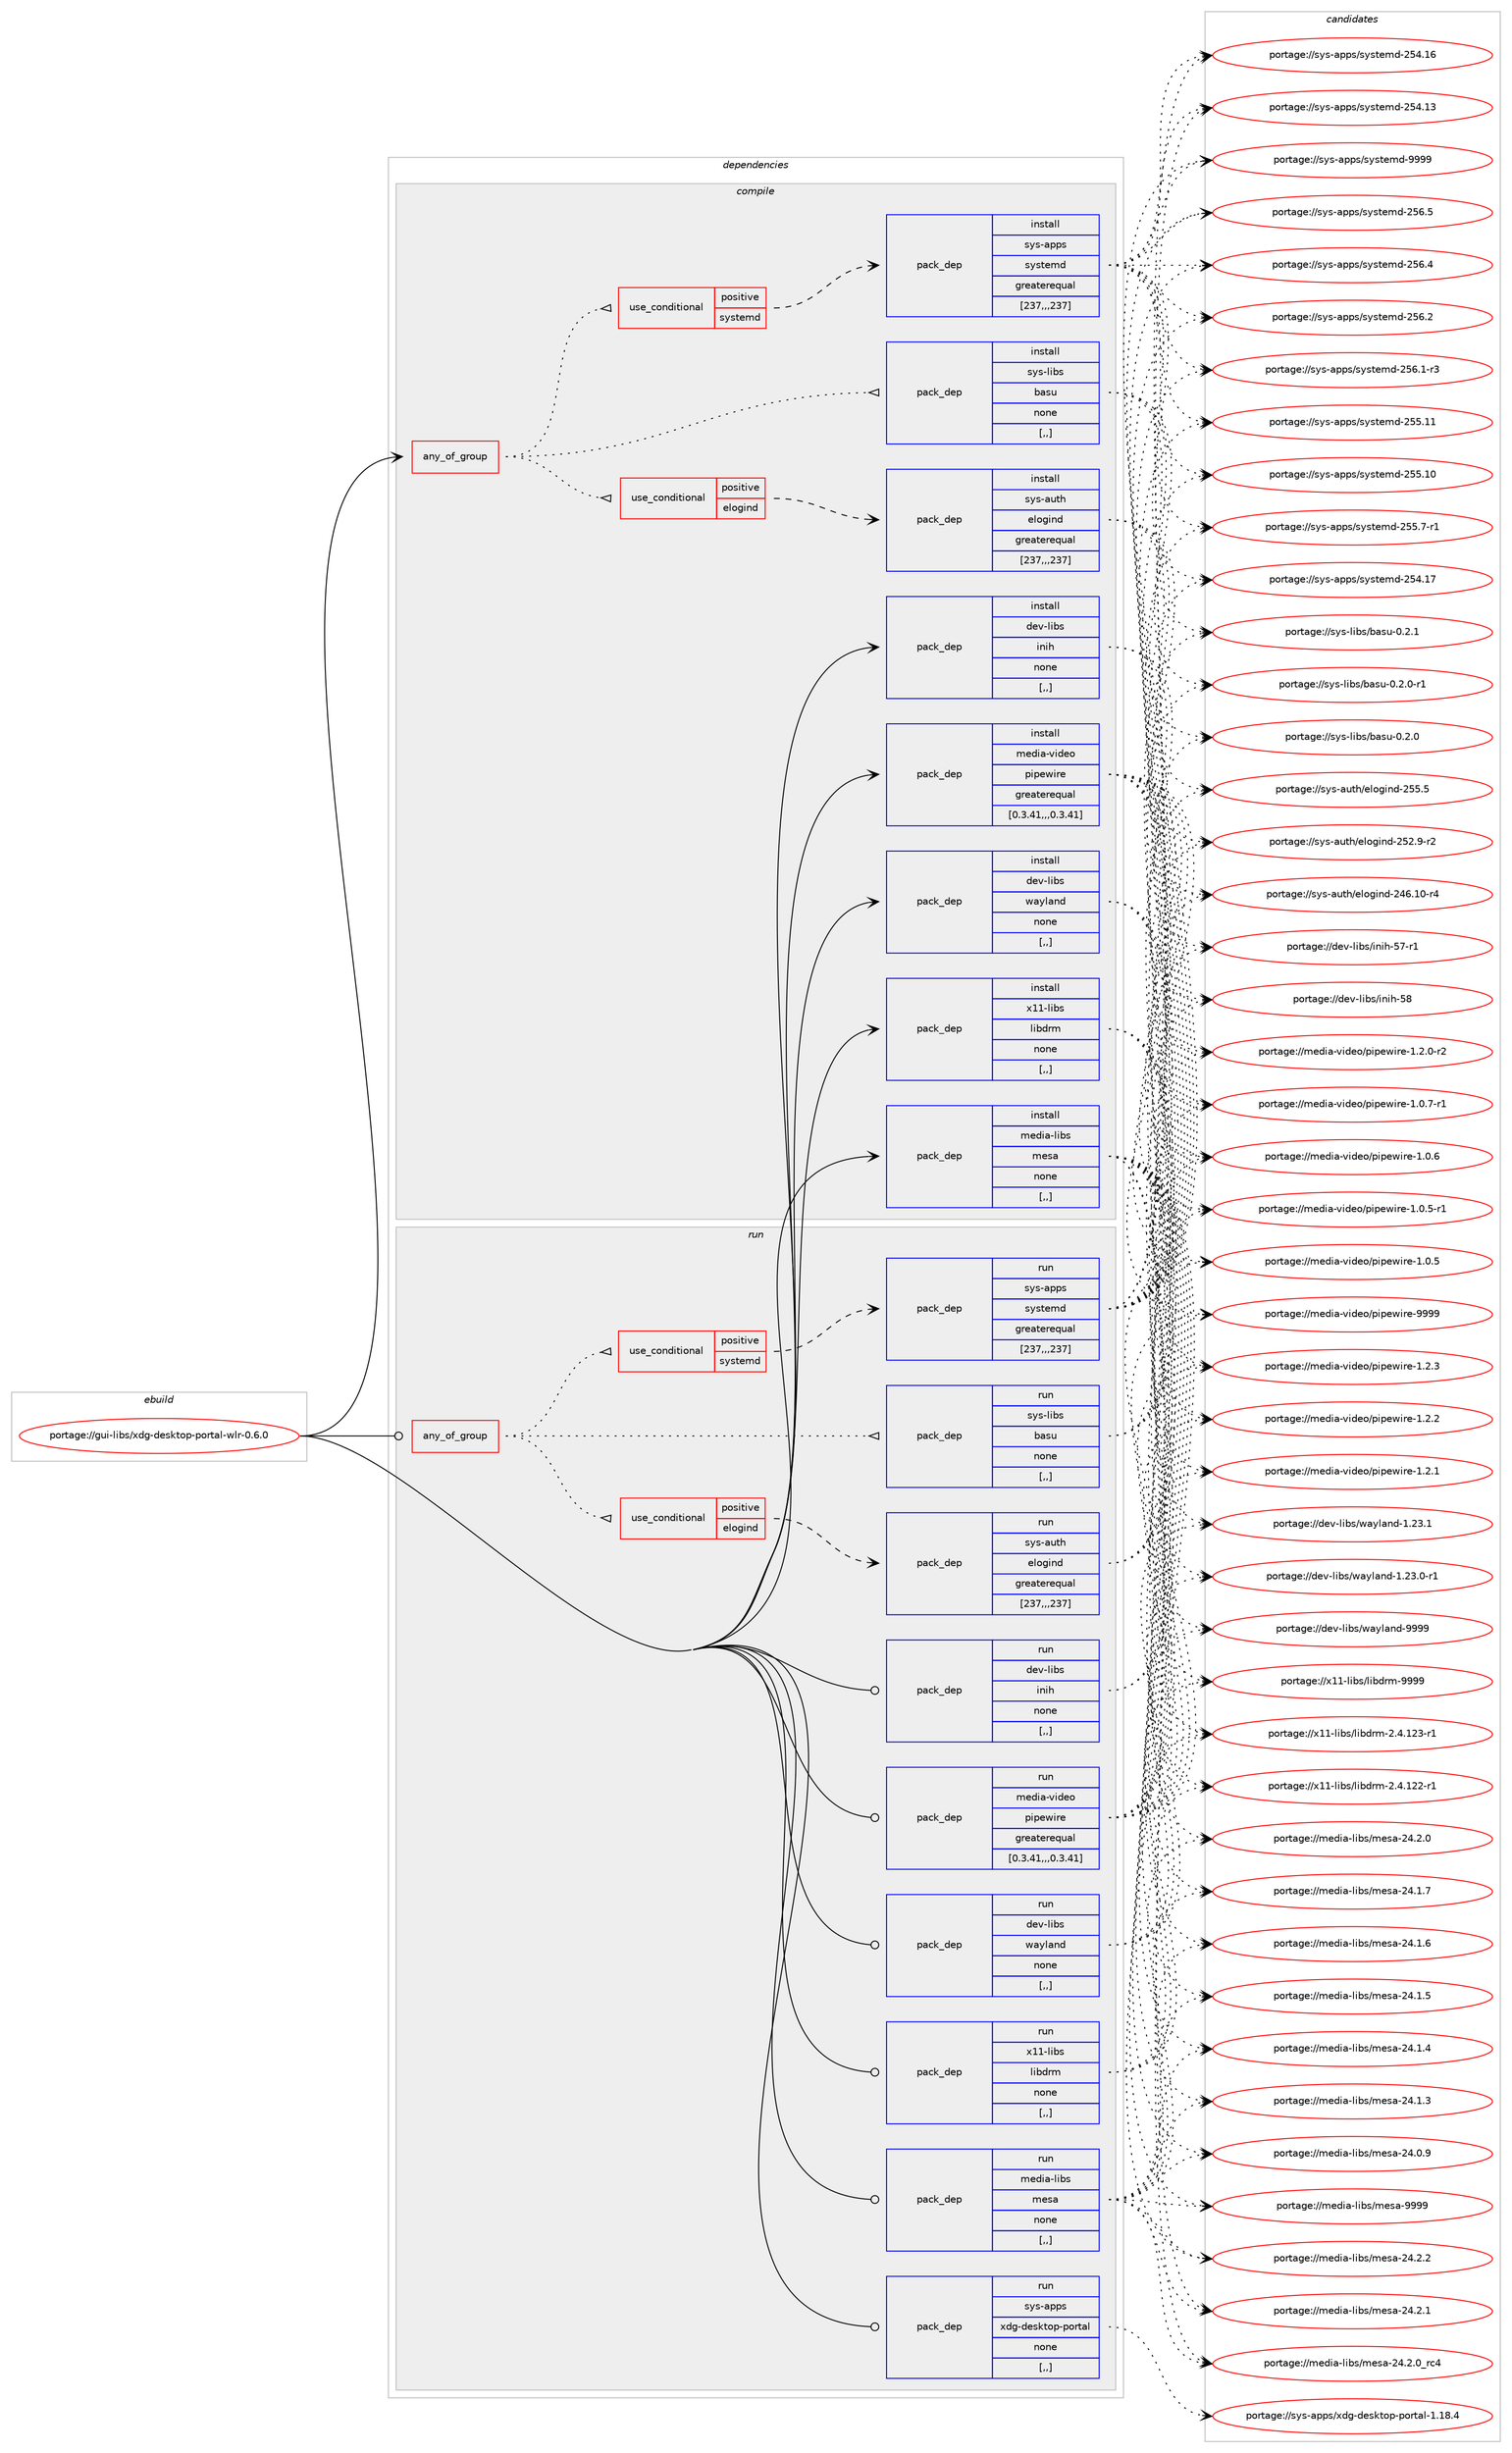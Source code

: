 digraph prolog {

# *************
# Graph options
# *************

newrank=true;
concentrate=true;
compound=true;
graph [rankdir=LR,fontname=Helvetica,fontsize=10,ranksep=1.5];#, ranksep=2.5, nodesep=0.2];
edge  [arrowhead=vee];
node  [fontname=Helvetica,fontsize=10];

# **********
# The ebuild
# **********

subgraph cluster_leftcol {
color=gray;
label=<<i>ebuild</i>>;
id [label="portage://gui-libs/xdg-desktop-portal-wlr-0.6.0", color=red, width=4, href="../gui-libs/xdg-desktop-portal-wlr-0.6.0.svg"];
}

# ****************
# The dependencies
# ****************

subgraph cluster_midcol {
color=gray;
label=<<i>dependencies</i>>;
subgraph cluster_compile {
fillcolor="#eeeeee";
style=filled;
label=<<i>compile</i>>;
subgraph any4777 {
dependency742287 [label=<<TABLE BORDER="0" CELLBORDER="1" CELLSPACING="0" CELLPADDING="4"><TR><TD CELLPADDING="10">any_of_group</TD></TR></TABLE>>, shape=none, color=red];subgraph cond198172 {
dependency742288 [label=<<TABLE BORDER="0" CELLBORDER="1" CELLSPACING="0" CELLPADDING="4"><TR><TD ROWSPAN="3" CELLPADDING="10">use_conditional</TD></TR><TR><TD>positive</TD></TR><TR><TD>systemd</TD></TR></TABLE>>, shape=none, color=red];
subgraph pack538947 {
dependency742289 [label=<<TABLE BORDER="0" CELLBORDER="1" CELLSPACING="0" CELLPADDING="4" WIDTH="220"><TR><TD ROWSPAN="6" CELLPADDING="30">pack_dep</TD></TR><TR><TD WIDTH="110">install</TD></TR><TR><TD>sys-apps</TD></TR><TR><TD>systemd</TD></TR><TR><TD>greaterequal</TD></TR><TR><TD>[237,,,237]</TD></TR></TABLE>>, shape=none, color=blue];
}
dependency742288:e -> dependency742289:w [weight=20,style="dashed",arrowhead="vee"];
}
dependency742287:e -> dependency742288:w [weight=20,style="dotted",arrowhead="oinv"];
subgraph cond198173 {
dependency742290 [label=<<TABLE BORDER="0" CELLBORDER="1" CELLSPACING="0" CELLPADDING="4"><TR><TD ROWSPAN="3" CELLPADDING="10">use_conditional</TD></TR><TR><TD>positive</TD></TR><TR><TD>elogind</TD></TR></TABLE>>, shape=none, color=red];
subgraph pack538948 {
dependency742291 [label=<<TABLE BORDER="0" CELLBORDER="1" CELLSPACING="0" CELLPADDING="4" WIDTH="220"><TR><TD ROWSPAN="6" CELLPADDING="30">pack_dep</TD></TR><TR><TD WIDTH="110">install</TD></TR><TR><TD>sys-auth</TD></TR><TR><TD>elogind</TD></TR><TR><TD>greaterequal</TD></TR><TR><TD>[237,,,237]</TD></TR></TABLE>>, shape=none, color=blue];
}
dependency742290:e -> dependency742291:w [weight=20,style="dashed",arrowhead="vee"];
}
dependency742287:e -> dependency742290:w [weight=20,style="dotted",arrowhead="oinv"];
subgraph pack538949 {
dependency742292 [label=<<TABLE BORDER="0" CELLBORDER="1" CELLSPACING="0" CELLPADDING="4" WIDTH="220"><TR><TD ROWSPAN="6" CELLPADDING="30">pack_dep</TD></TR><TR><TD WIDTH="110">install</TD></TR><TR><TD>sys-libs</TD></TR><TR><TD>basu</TD></TR><TR><TD>none</TD></TR><TR><TD>[,,]</TD></TR></TABLE>>, shape=none, color=blue];
}
dependency742287:e -> dependency742292:w [weight=20,style="dotted",arrowhead="oinv"];
}
id:e -> dependency742287:w [weight=20,style="solid",arrowhead="vee"];
subgraph pack538950 {
dependency742293 [label=<<TABLE BORDER="0" CELLBORDER="1" CELLSPACING="0" CELLPADDING="4" WIDTH="220"><TR><TD ROWSPAN="6" CELLPADDING="30">pack_dep</TD></TR><TR><TD WIDTH="110">install</TD></TR><TR><TD>dev-libs</TD></TR><TR><TD>inih</TD></TR><TR><TD>none</TD></TR><TR><TD>[,,]</TD></TR></TABLE>>, shape=none, color=blue];
}
id:e -> dependency742293:w [weight=20,style="solid",arrowhead="vee"];
subgraph pack538951 {
dependency742294 [label=<<TABLE BORDER="0" CELLBORDER="1" CELLSPACING="0" CELLPADDING="4" WIDTH="220"><TR><TD ROWSPAN="6" CELLPADDING="30">pack_dep</TD></TR><TR><TD WIDTH="110">install</TD></TR><TR><TD>dev-libs</TD></TR><TR><TD>wayland</TD></TR><TR><TD>none</TD></TR><TR><TD>[,,]</TD></TR></TABLE>>, shape=none, color=blue];
}
id:e -> dependency742294:w [weight=20,style="solid",arrowhead="vee"];
subgraph pack538952 {
dependency742295 [label=<<TABLE BORDER="0" CELLBORDER="1" CELLSPACING="0" CELLPADDING="4" WIDTH="220"><TR><TD ROWSPAN="6" CELLPADDING="30">pack_dep</TD></TR><TR><TD WIDTH="110">install</TD></TR><TR><TD>media-libs</TD></TR><TR><TD>mesa</TD></TR><TR><TD>none</TD></TR><TR><TD>[,,]</TD></TR></TABLE>>, shape=none, color=blue];
}
id:e -> dependency742295:w [weight=20,style="solid",arrowhead="vee"];
subgraph pack538953 {
dependency742296 [label=<<TABLE BORDER="0" CELLBORDER="1" CELLSPACING="0" CELLPADDING="4" WIDTH="220"><TR><TD ROWSPAN="6" CELLPADDING="30">pack_dep</TD></TR><TR><TD WIDTH="110">install</TD></TR><TR><TD>media-video</TD></TR><TR><TD>pipewire</TD></TR><TR><TD>greaterequal</TD></TR><TR><TD>[0.3.41,,,0.3.41]</TD></TR></TABLE>>, shape=none, color=blue];
}
id:e -> dependency742296:w [weight=20,style="solid",arrowhead="vee"];
subgraph pack538954 {
dependency742297 [label=<<TABLE BORDER="0" CELLBORDER="1" CELLSPACING="0" CELLPADDING="4" WIDTH="220"><TR><TD ROWSPAN="6" CELLPADDING="30">pack_dep</TD></TR><TR><TD WIDTH="110">install</TD></TR><TR><TD>x11-libs</TD></TR><TR><TD>libdrm</TD></TR><TR><TD>none</TD></TR><TR><TD>[,,]</TD></TR></TABLE>>, shape=none, color=blue];
}
id:e -> dependency742297:w [weight=20,style="solid",arrowhead="vee"];
}
subgraph cluster_compileandrun {
fillcolor="#eeeeee";
style=filled;
label=<<i>compile and run</i>>;
}
subgraph cluster_run {
fillcolor="#eeeeee";
style=filled;
label=<<i>run</i>>;
subgraph any4778 {
dependency742298 [label=<<TABLE BORDER="0" CELLBORDER="1" CELLSPACING="0" CELLPADDING="4"><TR><TD CELLPADDING="10">any_of_group</TD></TR></TABLE>>, shape=none, color=red];subgraph cond198174 {
dependency742299 [label=<<TABLE BORDER="0" CELLBORDER="1" CELLSPACING="0" CELLPADDING="4"><TR><TD ROWSPAN="3" CELLPADDING="10">use_conditional</TD></TR><TR><TD>positive</TD></TR><TR><TD>systemd</TD></TR></TABLE>>, shape=none, color=red];
subgraph pack538955 {
dependency742300 [label=<<TABLE BORDER="0" CELLBORDER="1" CELLSPACING="0" CELLPADDING="4" WIDTH="220"><TR><TD ROWSPAN="6" CELLPADDING="30">pack_dep</TD></TR><TR><TD WIDTH="110">run</TD></TR><TR><TD>sys-apps</TD></TR><TR><TD>systemd</TD></TR><TR><TD>greaterequal</TD></TR><TR><TD>[237,,,237]</TD></TR></TABLE>>, shape=none, color=blue];
}
dependency742299:e -> dependency742300:w [weight=20,style="dashed",arrowhead="vee"];
}
dependency742298:e -> dependency742299:w [weight=20,style="dotted",arrowhead="oinv"];
subgraph cond198175 {
dependency742301 [label=<<TABLE BORDER="0" CELLBORDER="1" CELLSPACING="0" CELLPADDING="4"><TR><TD ROWSPAN="3" CELLPADDING="10">use_conditional</TD></TR><TR><TD>positive</TD></TR><TR><TD>elogind</TD></TR></TABLE>>, shape=none, color=red];
subgraph pack538956 {
dependency742302 [label=<<TABLE BORDER="0" CELLBORDER="1" CELLSPACING="0" CELLPADDING="4" WIDTH="220"><TR><TD ROWSPAN="6" CELLPADDING="30">pack_dep</TD></TR><TR><TD WIDTH="110">run</TD></TR><TR><TD>sys-auth</TD></TR><TR><TD>elogind</TD></TR><TR><TD>greaterequal</TD></TR><TR><TD>[237,,,237]</TD></TR></TABLE>>, shape=none, color=blue];
}
dependency742301:e -> dependency742302:w [weight=20,style="dashed",arrowhead="vee"];
}
dependency742298:e -> dependency742301:w [weight=20,style="dotted",arrowhead="oinv"];
subgraph pack538957 {
dependency742303 [label=<<TABLE BORDER="0" CELLBORDER="1" CELLSPACING="0" CELLPADDING="4" WIDTH="220"><TR><TD ROWSPAN="6" CELLPADDING="30">pack_dep</TD></TR><TR><TD WIDTH="110">run</TD></TR><TR><TD>sys-libs</TD></TR><TR><TD>basu</TD></TR><TR><TD>none</TD></TR><TR><TD>[,,]</TD></TR></TABLE>>, shape=none, color=blue];
}
dependency742298:e -> dependency742303:w [weight=20,style="dotted",arrowhead="oinv"];
}
id:e -> dependency742298:w [weight=20,style="solid",arrowhead="odot"];
subgraph pack538958 {
dependency742304 [label=<<TABLE BORDER="0" CELLBORDER="1" CELLSPACING="0" CELLPADDING="4" WIDTH="220"><TR><TD ROWSPAN="6" CELLPADDING="30">pack_dep</TD></TR><TR><TD WIDTH="110">run</TD></TR><TR><TD>dev-libs</TD></TR><TR><TD>inih</TD></TR><TR><TD>none</TD></TR><TR><TD>[,,]</TD></TR></TABLE>>, shape=none, color=blue];
}
id:e -> dependency742304:w [weight=20,style="solid",arrowhead="odot"];
subgraph pack538959 {
dependency742305 [label=<<TABLE BORDER="0" CELLBORDER="1" CELLSPACING="0" CELLPADDING="4" WIDTH="220"><TR><TD ROWSPAN="6" CELLPADDING="30">pack_dep</TD></TR><TR><TD WIDTH="110">run</TD></TR><TR><TD>dev-libs</TD></TR><TR><TD>wayland</TD></TR><TR><TD>none</TD></TR><TR><TD>[,,]</TD></TR></TABLE>>, shape=none, color=blue];
}
id:e -> dependency742305:w [weight=20,style="solid",arrowhead="odot"];
subgraph pack538960 {
dependency742306 [label=<<TABLE BORDER="0" CELLBORDER="1" CELLSPACING="0" CELLPADDING="4" WIDTH="220"><TR><TD ROWSPAN="6" CELLPADDING="30">pack_dep</TD></TR><TR><TD WIDTH="110">run</TD></TR><TR><TD>media-libs</TD></TR><TR><TD>mesa</TD></TR><TR><TD>none</TD></TR><TR><TD>[,,]</TD></TR></TABLE>>, shape=none, color=blue];
}
id:e -> dependency742306:w [weight=20,style="solid",arrowhead="odot"];
subgraph pack538961 {
dependency742307 [label=<<TABLE BORDER="0" CELLBORDER="1" CELLSPACING="0" CELLPADDING="4" WIDTH="220"><TR><TD ROWSPAN="6" CELLPADDING="30">pack_dep</TD></TR><TR><TD WIDTH="110">run</TD></TR><TR><TD>media-video</TD></TR><TR><TD>pipewire</TD></TR><TR><TD>greaterequal</TD></TR><TR><TD>[0.3.41,,,0.3.41]</TD></TR></TABLE>>, shape=none, color=blue];
}
id:e -> dependency742307:w [weight=20,style="solid",arrowhead="odot"];
subgraph pack538962 {
dependency742308 [label=<<TABLE BORDER="0" CELLBORDER="1" CELLSPACING="0" CELLPADDING="4" WIDTH="220"><TR><TD ROWSPAN="6" CELLPADDING="30">pack_dep</TD></TR><TR><TD WIDTH="110">run</TD></TR><TR><TD>sys-apps</TD></TR><TR><TD>xdg-desktop-portal</TD></TR><TR><TD>none</TD></TR><TR><TD>[,,]</TD></TR></TABLE>>, shape=none, color=blue];
}
id:e -> dependency742308:w [weight=20,style="solid",arrowhead="odot"];
subgraph pack538963 {
dependency742309 [label=<<TABLE BORDER="0" CELLBORDER="1" CELLSPACING="0" CELLPADDING="4" WIDTH="220"><TR><TD ROWSPAN="6" CELLPADDING="30">pack_dep</TD></TR><TR><TD WIDTH="110">run</TD></TR><TR><TD>x11-libs</TD></TR><TR><TD>libdrm</TD></TR><TR><TD>none</TD></TR><TR><TD>[,,]</TD></TR></TABLE>>, shape=none, color=blue];
}
id:e -> dependency742309:w [weight=20,style="solid",arrowhead="odot"];
}
}

# **************
# The candidates
# **************

subgraph cluster_choices {
rank=same;
color=gray;
label=<<i>candidates</i>>;

subgraph choice538947 {
color=black;
nodesep=1;
choice1151211154597112112115471151211151161011091004557575757 [label="portage://sys-apps/systemd-9999", color=red, width=4,href="../sys-apps/systemd-9999.svg"];
choice115121115459711211211547115121115116101109100455053544653 [label="portage://sys-apps/systemd-256.5", color=red, width=4,href="../sys-apps/systemd-256.5.svg"];
choice115121115459711211211547115121115116101109100455053544652 [label="portage://sys-apps/systemd-256.4", color=red, width=4,href="../sys-apps/systemd-256.4.svg"];
choice115121115459711211211547115121115116101109100455053544650 [label="portage://sys-apps/systemd-256.2", color=red, width=4,href="../sys-apps/systemd-256.2.svg"];
choice1151211154597112112115471151211151161011091004550535446494511451 [label="portage://sys-apps/systemd-256.1-r3", color=red, width=4,href="../sys-apps/systemd-256.1-r3.svg"];
choice11512111545971121121154711512111511610110910045505353464949 [label="portage://sys-apps/systemd-255.11", color=red, width=4,href="../sys-apps/systemd-255.11.svg"];
choice11512111545971121121154711512111511610110910045505353464948 [label="portage://sys-apps/systemd-255.10", color=red, width=4,href="../sys-apps/systemd-255.10.svg"];
choice1151211154597112112115471151211151161011091004550535346554511449 [label="portage://sys-apps/systemd-255.7-r1", color=red, width=4,href="../sys-apps/systemd-255.7-r1.svg"];
choice11512111545971121121154711512111511610110910045505352464955 [label="portage://sys-apps/systemd-254.17", color=red, width=4,href="../sys-apps/systemd-254.17.svg"];
choice11512111545971121121154711512111511610110910045505352464954 [label="portage://sys-apps/systemd-254.16", color=red, width=4,href="../sys-apps/systemd-254.16.svg"];
choice11512111545971121121154711512111511610110910045505352464951 [label="portage://sys-apps/systemd-254.13", color=red, width=4,href="../sys-apps/systemd-254.13.svg"];
dependency742289:e -> choice1151211154597112112115471151211151161011091004557575757:w [style=dotted,weight="100"];
dependency742289:e -> choice115121115459711211211547115121115116101109100455053544653:w [style=dotted,weight="100"];
dependency742289:e -> choice115121115459711211211547115121115116101109100455053544652:w [style=dotted,weight="100"];
dependency742289:e -> choice115121115459711211211547115121115116101109100455053544650:w [style=dotted,weight="100"];
dependency742289:e -> choice1151211154597112112115471151211151161011091004550535446494511451:w [style=dotted,weight="100"];
dependency742289:e -> choice11512111545971121121154711512111511610110910045505353464949:w [style=dotted,weight="100"];
dependency742289:e -> choice11512111545971121121154711512111511610110910045505353464948:w [style=dotted,weight="100"];
dependency742289:e -> choice1151211154597112112115471151211151161011091004550535346554511449:w [style=dotted,weight="100"];
dependency742289:e -> choice11512111545971121121154711512111511610110910045505352464955:w [style=dotted,weight="100"];
dependency742289:e -> choice11512111545971121121154711512111511610110910045505352464954:w [style=dotted,weight="100"];
dependency742289:e -> choice11512111545971121121154711512111511610110910045505352464951:w [style=dotted,weight="100"];
}
subgraph choice538948 {
color=black;
nodesep=1;
choice115121115459711711610447101108111103105110100455053534653 [label="portage://sys-auth/elogind-255.5", color=red, width=4,href="../sys-auth/elogind-255.5.svg"];
choice1151211154597117116104471011081111031051101004550535046574511450 [label="portage://sys-auth/elogind-252.9-r2", color=red, width=4,href="../sys-auth/elogind-252.9-r2.svg"];
choice115121115459711711610447101108111103105110100455052544649484511452 [label="portage://sys-auth/elogind-246.10-r4", color=red, width=4,href="../sys-auth/elogind-246.10-r4.svg"];
dependency742291:e -> choice115121115459711711610447101108111103105110100455053534653:w [style=dotted,weight="100"];
dependency742291:e -> choice1151211154597117116104471011081111031051101004550535046574511450:w [style=dotted,weight="100"];
dependency742291:e -> choice115121115459711711610447101108111103105110100455052544649484511452:w [style=dotted,weight="100"];
}
subgraph choice538949 {
color=black;
nodesep=1;
choice1151211154510810598115479897115117454846504649 [label="portage://sys-libs/basu-0.2.1", color=red, width=4,href="../sys-libs/basu-0.2.1.svg"];
choice11512111545108105981154798971151174548465046484511449 [label="portage://sys-libs/basu-0.2.0-r1", color=red, width=4,href="../sys-libs/basu-0.2.0-r1.svg"];
choice1151211154510810598115479897115117454846504648 [label="portage://sys-libs/basu-0.2.0", color=red, width=4,href="../sys-libs/basu-0.2.0.svg"];
dependency742292:e -> choice1151211154510810598115479897115117454846504649:w [style=dotted,weight="100"];
dependency742292:e -> choice11512111545108105981154798971151174548465046484511449:w [style=dotted,weight="100"];
dependency742292:e -> choice1151211154510810598115479897115117454846504648:w [style=dotted,weight="100"];
}
subgraph choice538950 {
color=black;
nodesep=1;
choice100101118451081059811547105110105104455356 [label="portage://dev-libs/inih-58", color=red, width=4,href="../dev-libs/inih-58.svg"];
choice1001011184510810598115471051101051044553554511449 [label="portage://dev-libs/inih-57-r1", color=red, width=4,href="../dev-libs/inih-57-r1.svg"];
dependency742293:e -> choice100101118451081059811547105110105104455356:w [style=dotted,weight="100"];
dependency742293:e -> choice1001011184510810598115471051101051044553554511449:w [style=dotted,weight="100"];
}
subgraph choice538951 {
color=black;
nodesep=1;
choice10010111845108105981154711997121108971101004557575757 [label="portage://dev-libs/wayland-9999", color=red, width=4,href="../dev-libs/wayland-9999.svg"];
choice100101118451081059811547119971211089711010045494650514649 [label="portage://dev-libs/wayland-1.23.1", color=red, width=4,href="../dev-libs/wayland-1.23.1.svg"];
choice1001011184510810598115471199712110897110100454946505146484511449 [label="portage://dev-libs/wayland-1.23.0-r1", color=red, width=4,href="../dev-libs/wayland-1.23.0-r1.svg"];
dependency742294:e -> choice10010111845108105981154711997121108971101004557575757:w [style=dotted,weight="100"];
dependency742294:e -> choice100101118451081059811547119971211089711010045494650514649:w [style=dotted,weight="100"];
dependency742294:e -> choice1001011184510810598115471199712110897110100454946505146484511449:w [style=dotted,weight="100"];
}
subgraph choice538952 {
color=black;
nodesep=1;
choice10910110010597451081059811547109101115974557575757 [label="portage://media-libs/mesa-9999", color=red, width=4,href="../media-libs/mesa-9999.svg"];
choice109101100105974510810598115471091011159745505246504650 [label="portage://media-libs/mesa-24.2.2", color=red, width=4,href="../media-libs/mesa-24.2.2.svg"];
choice109101100105974510810598115471091011159745505246504649 [label="portage://media-libs/mesa-24.2.1", color=red, width=4,href="../media-libs/mesa-24.2.1.svg"];
choice109101100105974510810598115471091011159745505246504648951149952 [label="portage://media-libs/mesa-24.2.0_rc4", color=red, width=4,href="../media-libs/mesa-24.2.0_rc4.svg"];
choice109101100105974510810598115471091011159745505246504648 [label="portage://media-libs/mesa-24.2.0", color=red, width=4,href="../media-libs/mesa-24.2.0.svg"];
choice109101100105974510810598115471091011159745505246494655 [label="portage://media-libs/mesa-24.1.7", color=red, width=4,href="../media-libs/mesa-24.1.7.svg"];
choice109101100105974510810598115471091011159745505246494654 [label="portage://media-libs/mesa-24.1.6", color=red, width=4,href="../media-libs/mesa-24.1.6.svg"];
choice109101100105974510810598115471091011159745505246494653 [label="portage://media-libs/mesa-24.1.5", color=red, width=4,href="../media-libs/mesa-24.1.5.svg"];
choice109101100105974510810598115471091011159745505246494652 [label="portage://media-libs/mesa-24.1.4", color=red, width=4,href="../media-libs/mesa-24.1.4.svg"];
choice109101100105974510810598115471091011159745505246494651 [label="portage://media-libs/mesa-24.1.3", color=red, width=4,href="../media-libs/mesa-24.1.3.svg"];
choice109101100105974510810598115471091011159745505246484657 [label="portage://media-libs/mesa-24.0.9", color=red, width=4,href="../media-libs/mesa-24.0.9.svg"];
dependency742295:e -> choice10910110010597451081059811547109101115974557575757:w [style=dotted,weight="100"];
dependency742295:e -> choice109101100105974510810598115471091011159745505246504650:w [style=dotted,weight="100"];
dependency742295:e -> choice109101100105974510810598115471091011159745505246504649:w [style=dotted,weight="100"];
dependency742295:e -> choice109101100105974510810598115471091011159745505246504648951149952:w [style=dotted,weight="100"];
dependency742295:e -> choice109101100105974510810598115471091011159745505246504648:w [style=dotted,weight="100"];
dependency742295:e -> choice109101100105974510810598115471091011159745505246494655:w [style=dotted,weight="100"];
dependency742295:e -> choice109101100105974510810598115471091011159745505246494654:w [style=dotted,weight="100"];
dependency742295:e -> choice109101100105974510810598115471091011159745505246494653:w [style=dotted,weight="100"];
dependency742295:e -> choice109101100105974510810598115471091011159745505246494652:w [style=dotted,weight="100"];
dependency742295:e -> choice109101100105974510810598115471091011159745505246494651:w [style=dotted,weight="100"];
dependency742295:e -> choice109101100105974510810598115471091011159745505246484657:w [style=dotted,weight="100"];
}
subgraph choice538953 {
color=black;
nodesep=1;
choice1091011001059745118105100101111471121051121011191051141014557575757 [label="portage://media-video/pipewire-9999", color=red, width=4,href="../media-video/pipewire-9999.svg"];
choice109101100105974511810510010111147112105112101119105114101454946504651 [label="portage://media-video/pipewire-1.2.3", color=red, width=4,href="../media-video/pipewire-1.2.3.svg"];
choice109101100105974511810510010111147112105112101119105114101454946504650 [label="portage://media-video/pipewire-1.2.2", color=red, width=4,href="../media-video/pipewire-1.2.2.svg"];
choice109101100105974511810510010111147112105112101119105114101454946504649 [label="portage://media-video/pipewire-1.2.1", color=red, width=4,href="../media-video/pipewire-1.2.1.svg"];
choice1091011001059745118105100101111471121051121011191051141014549465046484511450 [label="portage://media-video/pipewire-1.2.0-r2", color=red, width=4,href="../media-video/pipewire-1.2.0-r2.svg"];
choice1091011001059745118105100101111471121051121011191051141014549464846554511449 [label="portage://media-video/pipewire-1.0.7-r1", color=red, width=4,href="../media-video/pipewire-1.0.7-r1.svg"];
choice109101100105974511810510010111147112105112101119105114101454946484654 [label="portage://media-video/pipewire-1.0.6", color=red, width=4,href="../media-video/pipewire-1.0.6.svg"];
choice1091011001059745118105100101111471121051121011191051141014549464846534511449 [label="portage://media-video/pipewire-1.0.5-r1", color=red, width=4,href="../media-video/pipewire-1.0.5-r1.svg"];
choice109101100105974511810510010111147112105112101119105114101454946484653 [label="portage://media-video/pipewire-1.0.5", color=red, width=4,href="../media-video/pipewire-1.0.5.svg"];
dependency742296:e -> choice1091011001059745118105100101111471121051121011191051141014557575757:w [style=dotted,weight="100"];
dependency742296:e -> choice109101100105974511810510010111147112105112101119105114101454946504651:w [style=dotted,weight="100"];
dependency742296:e -> choice109101100105974511810510010111147112105112101119105114101454946504650:w [style=dotted,weight="100"];
dependency742296:e -> choice109101100105974511810510010111147112105112101119105114101454946504649:w [style=dotted,weight="100"];
dependency742296:e -> choice1091011001059745118105100101111471121051121011191051141014549465046484511450:w [style=dotted,weight="100"];
dependency742296:e -> choice1091011001059745118105100101111471121051121011191051141014549464846554511449:w [style=dotted,weight="100"];
dependency742296:e -> choice109101100105974511810510010111147112105112101119105114101454946484654:w [style=dotted,weight="100"];
dependency742296:e -> choice1091011001059745118105100101111471121051121011191051141014549464846534511449:w [style=dotted,weight="100"];
dependency742296:e -> choice109101100105974511810510010111147112105112101119105114101454946484653:w [style=dotted,weight="100"];
}
subgraph choice538954 {
color=black;
nodesep=1;
choice1204949451081059811547108105981001141094557575757 [label="portage://x11-libs/libdrm-9999", color=red, width=4,href="../x11-libs/libdrm-9999.svg"];
choice12049494510810598115471081059810011410945504652464950514511449 [label="portage://x11-libs/libdrm-2.4.123-r1", color=red, width=4,href="../x11-libs/libdrm-2.4.123-r1.svg"];
choice12049494510810598115471081059810011410945504652464950504511449 [label="portage://x11-libs/libdrm-2.4.122-r1", color=red, width=4,href="../x11-libs/libdrm-2.4.122-r1.svg"];
dependency742297:e -> choice1204949451081059811547108105981001141094557575757:w [style=dotted,weight="100"];
dependency742297:e -> choice12049494510810598115471081059810011410945504652464950514511449:w [style=dotted,weight="100"];
dependency742297:e -> choice12049494510810598115471081059810011410945504652464950504511449:w [style=dotted,weight="100"];
}
subgraph choice538955 {
color=black;
nodesep=1;
choice1151211154597112112115471151211151161011091004557575757 [label="portage://sys-apps/systemd-9999", color=red, width=4,href="../sys-apps/systemd-9999.svg"];
choice115121115459711211211547115121115116101109100455053544653 [label="portage://sys-apps/systemd-256.5", color=red, width=4,href="../sys-apps/systemd-256.5.svg"];
choice115121115459711211211547115121115116101109100455053544652 [label="portage://sys-apps/systemd-256.4", color=red, width=4,href="../sys-apps/systemd-256.4.svg"];
choice115121115459711211211547115121115116101109100455053544650 [label="portage://sys-apps/systemd-256.2", color=red, width=4,href="../sys-apps/systemd-256.2.svg"];
choice1151211154597112112115471151211151161011091004550535446494511451 [label="portage://sys-apps/systemd-256.1-r3", color=red, width=4,href="../sys-apps/systemd-256.1-r3.svg"];
choice11512111545971121121154711512111511610110910045505353464949 [label="portage://sys-apps/systemd-255.11", color=red, width=4,href="../sys-apps/systemd-255.11.svg"];
choice11512111545971121121154711512111511610110910045505353464948 [label="portage://sys-apps/systemd-255.10", color=red, width=4,href="../sys-apps/systemd-255.10.svg"];
choice1151211154597112112115471151211151161011091004550535346554511449 [label="portage://sys-apps/systemd-255.7-r1", color=red, width=4,href="../sys-apps/systemd-255.7-r1.svg"];
choice11512111545971121121154711512111511610110910045505352464955 [label="portage://sys-apps/systemd-254.17", color=red, width=4,href="../sys-apps/systemd-254.17.svg"];
choice11512111545971121121154711512111511610110910045505352464954 [label="portage://sys-apps/systemd-254.16", color=red, width=4,href="../sys-apps/systemd-254.16.svg"];
choice11512111545971121121154711512111511610110910045505352464951 [label="portage://sys-apps/systemd-254.13", color=red, width=4,href="../sys-apps/systemd-254.13.svg"];
dependency742300:e -> choice1151211154597112112115471151211151161011091004557575757:w [style=dotted,weight="100"];
dependency742300:e -> choice115121115459711211211547115121115116101109100455053544653:w [style=dotted,weight="100"];
dependency742300:e -> choice115121115459711211211547115121115116101109100455053544652:w [style=dotted,weight="100"];
dependency742300:e -> choice115121115459711211211547115121115116101109100455053544650:w [style=dotted,weight="100"];
dependency742300:e -> choice1151211154597112112115471151211151161011091004550535446494511451:w [style=dotted,weight="100"];
dependency742300:e -> choice11512111545971121121154711512111511610110910045505353464949:w [style=dotted,weight="100"];
dependency742300:e -> choice11512111545971121121154711512111511610110910045505353464948:w [style=dotted,weight="100"];
dependency742300:e -> choice1151211154597112112115471151211151161011091004550535346554511449:w [style=dotted,weight="100"];
dependency742300:e -> choice11512111545971121121154711512111511610110910045505352464955:w [style=dotted,weight="100"];
dependency742300:e -> choice11512111545971121121154711512111511610110910045505352464954:w [style=dotted,weight="100"];
dependency742300:e -> choice11512111545971121121154711512111511610110910045505352464951:w [style=dotted,weight="100"];
}
subgraph choice538956 {
color=black;
nodesep=1;
choice115121115459711711610447101108111103105110100455053534653 [label="portage://sys-auth/elogind-255.5", color=red, width=4,href="../sys-auth/elogind-255.5.svg"];
choice1151211154597117116104471011081111031051101004550535046574511450 [label="portage://sys-auth/elogind-252.9-r2", color=red, width=4,href="../sys-auth/elogind-252.9-r2.svg"];
choice115121115459711711610447101108111103105110100455052544649484511452 [label="portage://sys-auth/elogind-246.10-r4", color=red, width=4,href="../sys-auth/elogind-246.10-r4.svg"];
dependency742302:e -> choice115121115459711711610447101108111103105110100455053534653:w [style=dotted,weight="100"];
dependency742302:e -> choice1151211154597117116104471011081111031051101004550535046574511450:w [style=dotted,weight="100"];
dependency742302:e -> choice115121115459711711610447101108111103105110100455052544649484511452:w [style=dotted,weight="100"];
}
subgraph choice538957 {
color=black;
nodesep=1;
choice1151211154510810598115479897115117454846504649 [label="portage://sys-libs/basu-0.2.1", color=red, width=4,href="../sys-libs/basu-0.2.1.svg"];
choice11512111545108105981154798971151174548465046484511449 [label="portage://sys-libs/basu-0.2.0-r1", color=red, width=4,href="../sys-libs/basu-0.2.0-r1.svg"];
choice1151211154510810598115479897115117454846504648 [label="portage://sys-libs/basu-0.2.0", color=red, width=4,href="../sys-libs/basu-0.2.0.svg"];
dependency742303:e -> choice1151211154510810598115479897115117454846504649:w [style=dotted,weight="100"];
dependency742303:e -> choice11512111545108105981154798971151174548465046484511449:w [style=dotted,weight="100"];
dependency742303:e -> choice1151211154510810598115479897115117454846504648:w [style=dotted,weight="100"];
}
subgraph choice538958 {
color=black;
nodesep=1;
choice100101118451081059811547105110105104455356 [label="portage://dev-libs/inih-58", color=red, width=4,href="../dev-libs/inih-58.svg"];
choice1001011184510810598115471051101051044553554511449 [label="portage://dev-libs/inih-57-r1", color=red, width=4,href="../dev-libs/inih-57-r1.svg"];
dependency742304:e -> choice100101118451081059811547105110105104455356:w [style=dotted,weight="100"];
dependency742304:e -> choice1001011184510810598115471051101051044553554511449:w [style=dotted,weight="100"];
}
subgraph choice538959 {
color=black;
nodesep=1;
choice10010111845108105981154711997121108971101004557575757 [label="portage://dev-libs/wayland-9999", color=red, width=4,href="../dev-libs/wayland-9999.svg"];
choice100101118451081059811547119971211089711010045494650514649 [label="portage://dev-libs/wayland-1.23.1", color=red, width=4,href="../dev-libs/wayland-1.23.1.svg"];
choice1001011184510810598115471199712110897110100454946505146484511449 [label="portage://dev-libs/wayland-1.23.0-r1", color=red, width=4,href="../dev-libs/wayland-1.23.0-r1.svg"];
dependency742305:e -> choice10010111845108105981154711997121108971101004557575757:w [style=dotted,weight="100"];
dependency742305:e -> choice100101118451081059811547119971211089711010045494650514649:w [style=dotted,weight="100"];
dependency742305:e -> choice1001011184510810598115471199712110897110100454946505146484511449:w [style=dotted,weight="100"];
}
subgraph choice538960 {
color=black;
nodesep=1;
choice10910110010597451081059811547109101115974557575757 [label="portage://media-libs/mesa-9999", color=red, width=4,href="../media-libs/mesa-9999.svg"];
choice109101100105974510810598115471091011159745505246504650 [label="portage://media-libs/mesa-24.2.2", color=red, width=4,href="../media-libs/mesa-24.2.2.svg"];
choice109101100105974510810598115471091011159745505246504649 [label="portage://media-libs/mesa-24.2.1", color=red, width=4,href="../media-libs/mesa-24.2.1.svg"];
choice109101100105974510810598115471091011159745505246504648951149952 [label="portage://media-libs/mesa-24.2.0_rc4", color=red, width=4,href="../media-libs/mesa-24.2.0_rc4.svg"];
choice109101100105974510810598115471091011159745505246504648 [label="portage://media-libs/mesa-24.2.0", color=red, width=4,href="../media-libs/mesa-24.2.0.svg"];
choice109101100105974510810598115471091011159745505246494655 [label="portage://media-libs/mesa-24.1.7", color=red, width=4,href="../media-libs/mesa-24.1.7.svg"];
choice109101100105974510810598115471091011159745505246494654 [label="portage://media-libs/mesa-24.1.6", color=red, width=4,href="../media-libs/mesa-24.1.6.svg"];
choice109101100105974510810598115471091011159745505246494653 [label="portage://media-libs/mesa-24.1.5", color=red, width=4,href="../media-libs/mesa-24.1.5.svg"];
choice109101100105974510810598115471091011159745505246494652 [label="portage://media-libs/mesa-24.1.4", color=red, width=4,href="../media-libs/mesa-24.1.4.svg"];
choice109101100105974510810598115471091011159745505246494651 [label="portage://media-libs/mesa-24.1.3", color=red, width=4,href="../media-libs/mesa-24.1.3.svg"];
choice109101100105974510810598115471091011159745505246484657 [label="portage://media-libs/mesa-24.0.9", color=red, width=4,href="../media-libs/mesa-24.0.9.svg"];
dependency742306:e -> choice10910110010597451081059811547109101115974557575757:w [style=dotted,weight="100"];
dependency742306:e -> choice109101100105974510810598115471091011159745505246504650:w [style=dotted,weight="100"];
dependency742306:e -> choice109101100105974510810598115471091011159745505246504649:w [style=dotted,weight="100"];
dependency742306:e -> choice109101100105974510810598115471091011159745505246504648951149952:w [style=dotted,weight="100"];
dependency742306:e -> choice109101100105974510810598115471091011159745505246504648:w [style=dotted,weight="100"];
dependency742306:e -> choice109101100105974510810598115471091011159745505246494655:w [style=dotted,weight="100"];
dependency742306:e -> choice109101100105974510810598115471091011159745505246494654:w [style=dotted,weight="100"];
dependency742306:e -> choice109101100105974510810598115471091011159745505246494653:w [style=dotted,weight="100"];
dependency742306:e -> choice109101100105974510810598115471091011159745505246494652:w [style=dotted,weight="100"];
dependency742306:e -> choice109101100105974510810598115471091011159745505246494651:w [style=dotted,weight="100"];
dependency742306:e -> choice109101100105974510810598115471091011159745505246484657:w [style=dotted,weight="100"];
}
subgraph choice538961 {
color=black;
nodesep=1;
choice1091011001059745118105100101111471121051121011191051141014557575757 [label="portage://media-video/pipewire-9999", color=red, width=4,href="../media-video/pipewire-9999.svg"];
choice109101100105974511810510010111147112105112101119105114101454946504651 [label="portage://media-video/pipewire-1.2.3", color=red, width=4,href="../media-video/pipewire-1.2.3.svg"];
choice109101100105974511810510010111147112105112101119105114101454946504650 [label="portage://media-video/pipewire-1.2.2", color=red, width=4,href="../media-video/pipewire-1.2.2.svg"];
choice109101100105974511810510010111147112105112101119105114101454946504649 [label="portage://media-video/pipewire-1.2.1", color=red, width=4,href="../media-video/pipewire-1.2.1.svg"];
choice1091011001059745118105100101111471121051121011191051141014549465046484511450 [label="portage://media-video/pipewire-1.2.0-r2", color=red, width=4,href="../media-video/pipewire-1.2.0-r2.svg"];
choice1091011001059745118105100101111471121051121011191051141014549464846554511449 [label="portage://media-video/pipewire-1.0.7-r1", color=red, width=4,href="../media-video/pipewire-1.0.7-r1.svg"];
choice109101100105974511810510010111147112105112101119105114101454946484654 [label="portage://media-video/pipewire-1.0.6", color=red, width=4,href="../media-video/pipewire-1.0.6.svg"];
choice1091011001059745118105100101111471121051121011191051141014549464846534511449 [label="portage://media-video/pipewire-1.0.5-r1", color=red, width=4,href="../media-video/pipewire-1.0.5-r1.svg"];
choice109101100105974511810510010111147112105112101119105114101454946484653 [label="portage://media-video/pipewire-1.0.5", color=red, width=4,href="../media-video/pipewire-1.0.5.svg"];
dependency742307:e -> choice1091011001059745118105100101111471121051121011191051141014557575757:w [style=dotted,weight="100"];
dependency742307:e -> choice109101100105974511810510010111147112105112101119105114101454946504651:w [style=dotted,weight="100"];
dependency742307:e -> choice109101100105974511810510010111147112105112101119105114101454946504650:w [style=dotted,weight="100"];
dependency742307:e -> choice109101100105974511810510010111147112105112101119105114101454946504649:w [style=dotted,weight="100"];
dependency742307:e -> choice1091011001059745118105100101111471121051121011191051141014549465046484511450:w [style=dotted,weight="100"];
dependency742307:e -> choice1091011001059745118105100101111471121051121011191051141014549464846554511449:w [style=dotted,weight="100"];
dependency742307:e -> choice109101100105974511810510010111147112105112101119105114101454946484654:w [style=dotted,weight="100"];
dependency742307:e -> choice1091011001059745118105100101111471121051121011191051141014549464846534511449:w [style=dotted,weight="100"];
dependency742307:e -> choice109101100105974511810510010111147112105112101119105114101454946484653:w [style=dotted,weight="100"];
}
subgraph choice538962 {
color=black;
nodesep=1;
choice11512111545971121121154712010010345100101115107116111112451121111141169710845494649564652 [label="portage://sys-apps/xdg-desktop-portal-1.18.4", color=red, width=4,href="../sys-apps/xdg-desktop-portal-1.18.4.svg"];
dependency742308:e -> choice11512111545971121121154712010010345100101115107116111112451121111141169710845494649564652:w [style=dotted,weight="100"];
}
subgraph choice538963 {
color=black;
nodesep=1;
choice1204949451081059811547108105981001141094557575757 [label="portage://x11-libs/libdrm-9999", color=red, width=4,href="../x11-libs/libdrm-9999.svg"];
choice12049494510810598115471081059810011410945504652464950514511449 [label="portage://x11-libs/libdrm-2.4.123-r1", color=red, width=4,href="../x11-libs/libdrm-2.4.123-r1.svg"];
choice12049494510810598115471081059810011410945504652464950504511449 [label="portage://x11-libs/libdrm-2.4.122-r1", color=red, width=4,href="../x11-libs/libdrm-2.4.122-r1.svg"];
dependency742309:e -> choice1204949451081059811547108105981001141094557575757:w [style=dotted,weight="100"];
dependency742309:e -> choice12049494510810598115471081059810011410945504652464950514511449:w [style=dotted,weight="100"];
dependency742309:e -> choice12049494510810598115471081059810011410945504652464950504511449:w [style=dotted,weight="100"];
}
}

}

